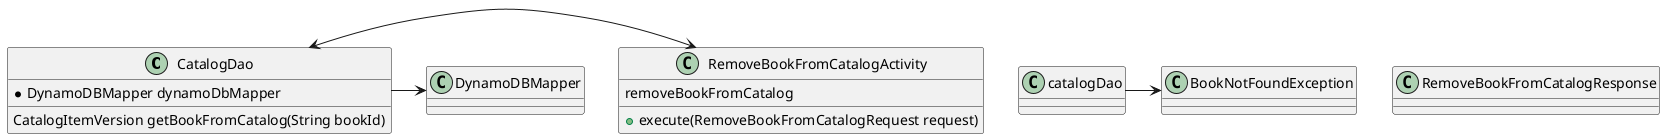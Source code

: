 PARTICIPANTS: use this file for creating the remove book from catalog diagram in mastery task 01
@startuml

class CatalogDao{
* DynamoDBMapper dynamoDbMapper
CatalogItemVersion getBookFromCatalog(String bookId)
}

class RemoveBookFromCatalogActivity{
    removeBookFromCatalog
    +execute(RemoveBookFromCatalogRequest request)
    }

    CatalogDao <-> RemoveBookFromCatalogActivity
    CatalogDao->DynamoDBMapper

class BookNotFoundException



    catalogDao -> BookNotFoundException
class RemoveBookFromCatalogResponse
@enduml